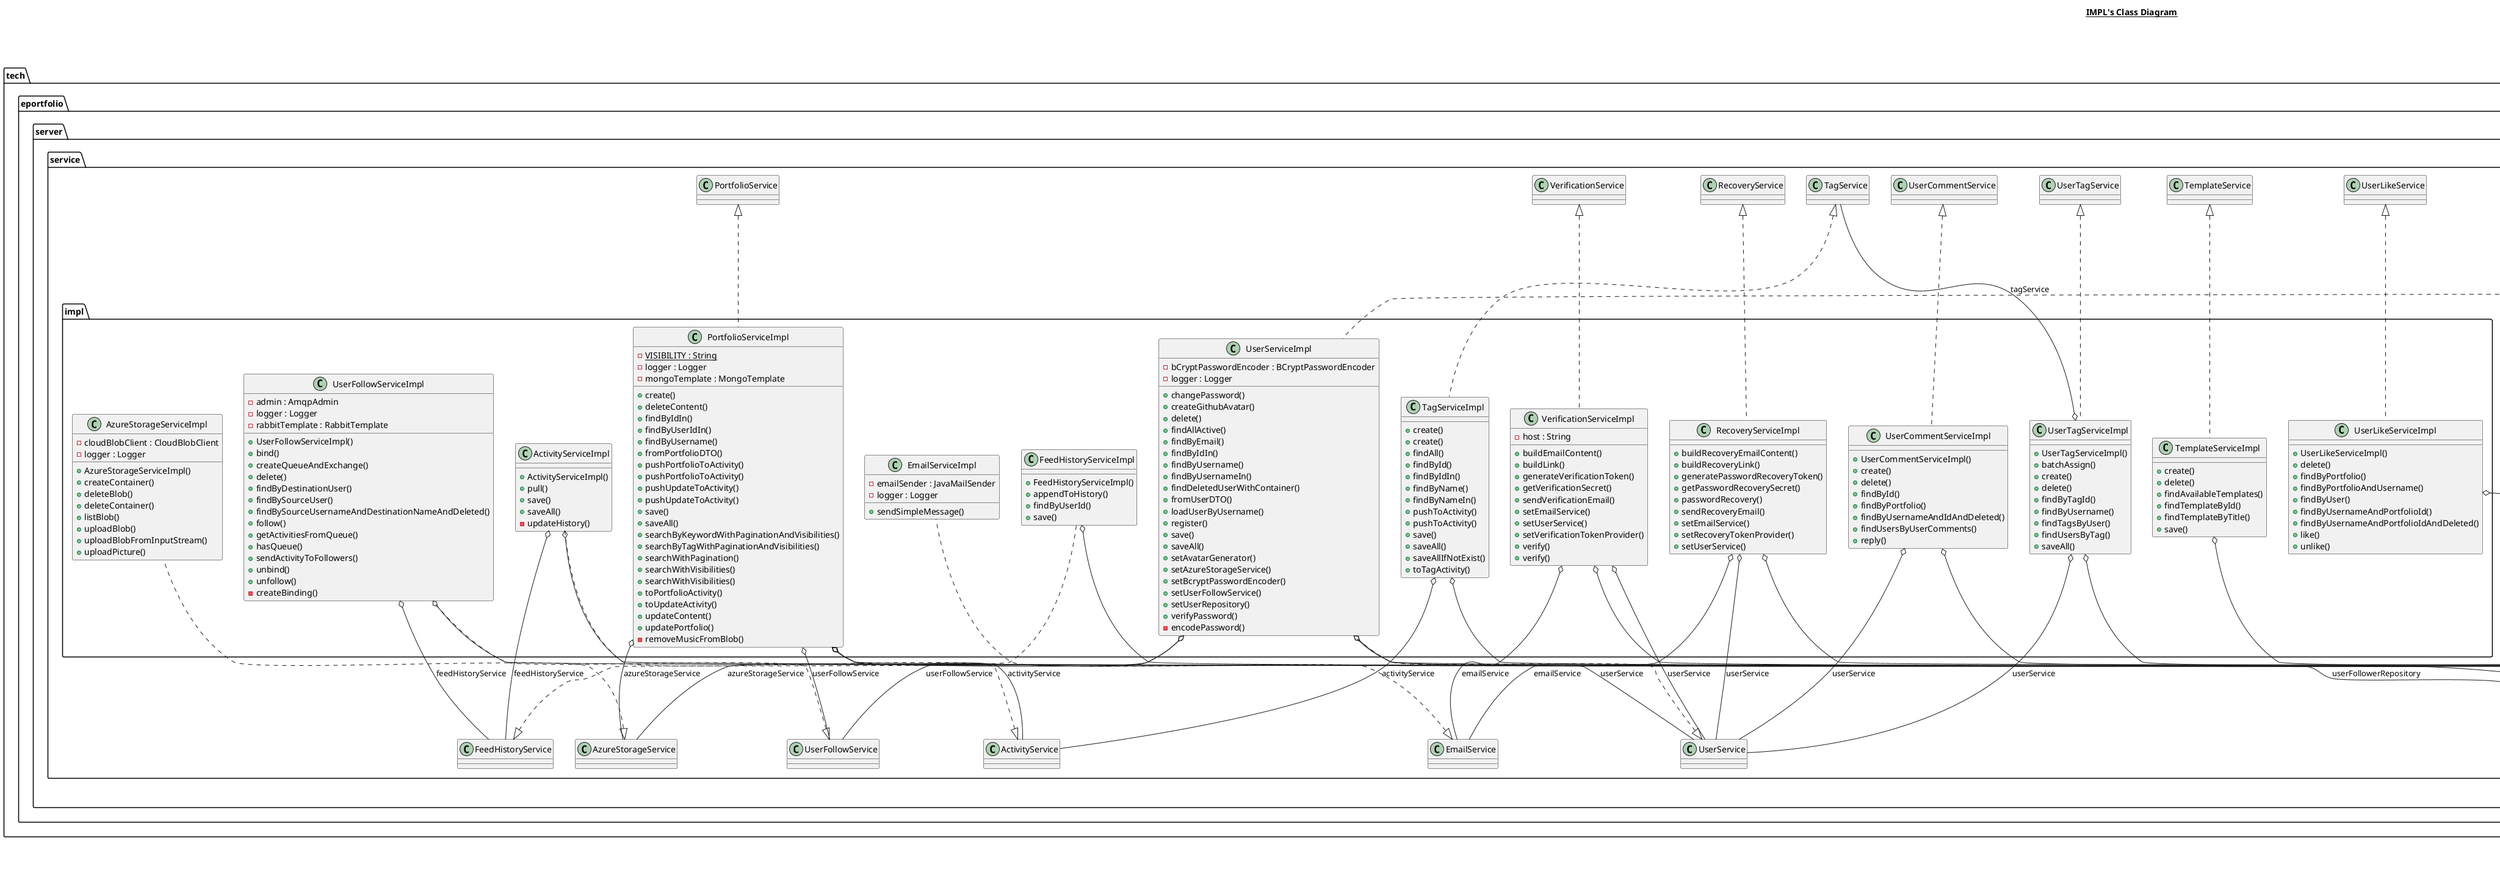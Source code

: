 @startuml

title __IMPL's Class Diagram__\n

  namespace tech.eportfolio.server {
    namespace service {
      namespace impl {
        class tech.eportfolio.server.service.impl.ActivityServiceImpl {
            + ActivityServiceImpl()
            + pull()
            + save()
            + saveAll()
            - updateHistory()
        }
      }
    }
  }
  

  namespace tech.eportfolio.server {
    namespace service {
      namespace impl {
        class tech.eportfolio.server.service.impl.AzureStorageServiceImpl {
            - cloudBlobClient : CloudBlobClient
            - logger : Logger
            + AzureStorageServiceImpl()
            + createContainer()
            + deleteBlob()
            + deleteContainer()
            + listBlob()
            + uploadBlob()
            + uploadBlobFromInputStream()
            + uploadPicture()
        }
      }
    }
  }
  

  namespace tech.eportfolio.server {
    namespace service {
      namespace impl {
        class tech.eportfolio.server.service.impl.EmailServiceImpl {
            - emailSender : JavaMailSender
            - logger : Logger
            + sendSimpleMessage()
        }
      }
    }
  }
  

  namespace tech.eportfolio.server {
    namespace service {
      namespace impl {
        class tech.eportfolio.server.service.impl.FeedHistoryServiceImpl {
            + FeedHistoryServiceImpl()
            + appendToHistory()
            + findByUserId()
            + save()
        }
      }
    }
  }
  

  namespace tech.eportfolio.server {
    namespace service {
      namespace impl {
        class tech.eportfolio.server.service.impl.PortfolioServiceImpl {
            {static} - VISIBILITY : String
            - logger : Logger
            - mongoTemplate : MongoTemplate
            + create()
            + deleteContent()
            + findByIdIn()
            + findByUserIdIn()
            + findByUsername()
            + fromPortfolioDTO()
            + pushPortfolioToActivity()
            + pushPortfolioToActivity()
            + pushUpdateToActivity()
            + pushUpdateToActivity()
            + save()
            + saveAll()
            + searchByKeywordWithPaginationAndVisibilities()
            + searchByTagWithPaginationAndVisibilities()
            + searchWithPagination()
            + searchWithVisibilities()
            + searchWithVisibilities()
            + toPortfolioActivity()
            + toUpdateActivity()
            + updateContent()
            + updatePortfolio()
            - removeMusicFromBlob()
        }
      }
    }
  }
  

  namespace tech.eportfolio.server {
    namespace service {
      namespace impl {
        class tech.eportfolio.server.service.impl.RecoveryServiceImpl {
            + buildRecoveryEmailContent()
            + buildRecoveryLink()
            + generatePasswordRecoveryToken()
            + getPasswordRecoverySecret()
            + passwordRecovery()
            + sendRecoveryEmail()
            + setEmailService()
            + setRecoveryTokenProvider()
            + setUserService()
        }
      }
    }
  }
  

  namespace tech.eportfolio.server {
    namespace service {
      namespace impl {
        class tech.eportfolio.server.service.impl.TagServiceImpl {
            + create()
            + create()
            + findAll()
            + findById()
            + findByIdIn()
            + findByName()
            + findByNameIn()
            + pushToActivity()
            + pushToActivity()
            + save()
            + saveAll()
            + saveAllIfNotExist()
            + toTagActivity()
        }
      }
    }
  }
  

  namespace tech.eportfolio.server {
    namespace service {
      namespace impl {
        class tech.eportfolio.server.service.impl.TemplateServiceImpl {
            + create()
            + delete()
            + findAvailableTemplates()
            + findTemplateById()
            + findTemplateByTitle()
            + save()
        }
      }
    }
  }
  

  namespace tech.eportfolio.server {
    namespace service {
      namespace impl {
        class tech.eportfolio.server.service.impl.UserCommentServiceImpl {
            + UserCommentServiceImpl()
            + create()
            + delete()
            + findById()
            + findByPortfolio()
            + findByUsernameAndIdAndDeleted()
            + findUsersByUserComments()
            + reply()
        }
      }
    }
  }
  

  namespace tech.eportfolio.server {
    namespace service {
      namespace impl {
        class tech.eportfolio.server.service.impl.UserFollowServiceImpl {
            - admin : AmqpAdmin
            - logger : Logger
            - rabbitTemplate : RabbitTemplate
            + UserFollowServiceImpl()
            + bind()
            + createQueueAndExchange()
            + delete()
            + findByDestinationUser()
            + findBySourceUser()
            + findBySourceUsernameAndDestinationNameAndDeleted()
            + follow()
            + getActivitiesFromQueue()
            + hasQueue()
            + sendActivityToFollowers()
            + unbind()
            + unfollow()
            - createBinding()
        }
      }
    }
  }
  

  namespace tech.eportfolio.server {
    namespace service {
      namespace impl {
        class tech.eportfolio.server.service.impl.UserLikeServiceImpl {
            + UserLikeServiceImpl()
            + delete()
            + findByPortfolio()
            + findByPortfolioAndUsername()
            + findByUser()
            + findByUsernameAndPortfolioId()
            + findByUsernameAndPortfolioIdAndDeleted()
            + like()
            + unlike()
        }
      }
    }
  }
  

  namespace tech.eportfolio.server {
    namespace service {
      namespace impl {
        class tech.eportfolio.server.service.impl.UserServiceImpl {
            - bCryptPasswordEncoder : BCryptPasswordEncoder
            - logger : Logger
            + changePassword()
            + createGithubAvatar()
            + delete()
            + findAllActive()
            + findByEmail()
            + findByIdIn()
            + findByUsername()
            + findByUsernameIn()
            + findDeletedUserWithContainer()
            + fromUserDTO()
            + loadUserByUsername()
            + register()
            + save()
            + saveAll()
            + setAvatarGenerator()
            + setAzureStorageService()
            + setBcryptPasswordEncoder()
            + setUserFollowService()
            + setUserRepository()
            + verifyPassword()
            - encodePassword()
        }
      }
    }
  }
  

  namespace tech.eportfolio.server {
    namespace service {
      namespace impl {
        class tech.eportfolio.server.service.impl.UserTagServiceImpl {
            + UserTagServiceImpl()
            + batchAssign()
            + create()
            + delete()
            + findByTagId()
            + findByUsername()
            + findTagsByUser()
            + findUsersByTag()
            + saveAll()
        }
      }
    }
  }
  

  namespace tech.eportfolio.server {
    namespace service {
      namespace impl {
        class tech.eportfolio.server.service.impl.VerificationServiceImpl {
            - host : String
            + buildEmailContent()
            + buildLink()
            + generateVerificationToken()
            + getVerificationSecret()
            + sendVerificationEmail()
            + setEmailService()
            + setUserService()
            + setVerificationTokenProvider()
            + verify()
            + verify()
        }
      }
    }
  }
  

  tech.eportfolio.server.service.impl.ActivityServiceImpl .up.|> tech.eportfolio.server.service.ActivityService
  tech.eportfolio.server.service.impl.ActivityServiceImpl o-- tech.eportfolio.server.repository.ActivityRepository : activityRepository
  tech.eportfolio.server.service.impl.ActivityServiceImpl o-- tech.eportfolio.server.service.FeedHistoryService : feedHistoryService
  tech.eportfolio.server.service.impl.AzureStorageServiceImpl .up.|> tech.eportfolio.server.service.AzureStorageService
  tech.eportfolio.server.service.impl.EmailServiceImpl .up.|> tech.eportfolio.server.service.EmailService
  tech.eportfolio.server.service.impl.FeedHistoryServiceImpl .up.|> tech.eportfolio.server.service.FeedHistoryService
  tech.eportfolio.server.service.impl.FeedHistoryServiceImpl o-- tech.eportfolio.server.repository.FeedHistoryRepository : feedHistoryRepository
  tech.eportfolio.server.service.impl.PortfolioServiceImpl .up.|> tech.eportfolio.server.service.PortfolioService
  tech.eportfolio.server.service.impl.PortfolioServiceImpl o-- tech.eportfolio.server.service.ActivityService : activityService
  tech.eportfolio.server.service.impl.PortfolioServiceImpl o-- tech.eportfolio.server.service.AzureStorageService : azureStorageService
  tech.eportfolio.server.service.impl.PortfolioServiceImpl o-- tech.eportfolio.server.repository.PortfolioRepository : portfolioRepository
  tech.eportfolio.server.service.impl.PortfolioServiceImpl o-- tech.eportfolio.server.service.UserFollowService : userFollowService
  tech.eportfolio.server.service.impl.PortfolioServiceImpl o-- tech.eportfolio.server.service.UserService : userService
  tech.eportfolio.server.service.impl.RecoveryServiceImpl .up.|> tech.eportfolio.server.service.RecoveryService
  tech.eportfolio.server.service.impl.RecoveryServiceImpl o-- tech.eportfolio.server.service.EmailService : emailService
  tech.eportfolio.server.service.impl.RecoveryServiceImpl o-- tech.eportfolio.server.common.utility.JWTTokenProvider : recoveryTokenProvider
  tech.eportfolio.server.service.impl.RecoveryServiceImpl o-- tech.eportfolio.server.service.UserService : userService
  tech.eportfolio.server.service.impl.TagServiceImpl .up.|> tech.eportfolio.server.service.TagService
  tech.eportfolio.server.service.impl.TagServiceImpl o-- tech.eportfolio.server.service.ActivityService : activityService
  tech.eportfolio.server.service.impl.TagServiceImpl o-- tech.eportfolio.server.repository.TagRepository : tagRepository
  tech.eportfolio.server.service.impl.TemplateServiceImpl .up.|> tech.eportfolio.server.service.TemplateService
  tech.eportfolio.server.service.impl.TemplateServiceImpl o-- tech.eportfolio.server.repository.TemplateRepository : templateRepository
  tech.eportfolio.server.service.impl.UserCommentServiceImpl .up.|> tech.eportfolio.server.service.UserCommentService
  tech.eportfolio.server.service.impl.UserCommentServiceImpl o-- tech.eportfolio.server.repository.UserCommentRepository : userCommentRepository
  tech.eportfolio.server.service.impl.UserCommentServiceImpl o-- tech.eportfolio.server.service.UserService : userService
  tech.eportfolio.server.service.impl.UserFollowServiceImpl .up.|> tech.eportfolio.server.service.UserFollowService
  tech.eportfolio.server.service.impl.UserFollowServiceImpl o-- tech.eportfolio.server.service.FeedHistoryService : feedHistoryService
  tech.eportfolio.server.service.impl.UserFollowServiceImpl o-- tech.eportfolio.server.repository.UserFollowRepository : userFollowerRepository
  tech.eportfolio.server.service.impl.UserLikeServiceImpl .up.|> tech.eportfolio.server.service.UserLikeService
  tech.eportfolio.server.service.impl.UserLikeServiceImpl o-- tech.eportfolio.server.repository.UserLikeRepository : userLikeRepository
  tech.eportfolio.server.service.impl.UserServiceImpl .up.|> org.springframework.security.core.userdetails.UserDetailsService
  tech.eportfolio.server.service.impl.UserServiceImpl .up.|> tech.eportfolio.server.service.UserService
  tech.eportfolio.server.service.impl.UserServiceImpl o-- tech.eportfolio.server.common.utility.AvatarGenerator : avatarGenerator
  tech.eportfolio.server.service.impl.UserServiceImpl o-- tech.eportfolio.server.service.AzureStorageService : azureStorageService
  tech.eportfolio.server.service.impl.UserServiceImpl o-- tech.eportfolio.server.service.UserFollowService : userFollowService
  tech.eportfolio.server.service.impl.UserServiceImpl o-- tech.eportfolio.server.repository.UserRepository : userRepository
  tech.eportfolio.server.service.impl.UserTagServiceImpl .up.|> tech.eportfolio.server.service.UserTagService
  tech.eportfolio.server.service.impl.UserTagServiceImpl o-- tech.eportfolio.server.service.TagService : tagService
  tech.eportfolio.server.service.impl.UserTagServiceImpl o-- tech.eportfolio.server.service.UserService : userService
  tech.eportfolio.server.service.impl.UserTagServiceImpl o-- tech.eportfolio.server.repository.UserTagRepository : userTagRepository
  tech.eportfolio.server.service.impl.VerificationServiceImpl .up.|> tech.eportfolio.server.service.VerificationService
  tech.eportfolio.server.service.impl.VerificationServiceImpl o-- tech.eportfolio.server.service.EmailService : emailService
  tech.eportfolio.server.service.impl.VerificationServiceImpl o-- tech.eportfolio.server.service.UserService : userService
  tech.eportfolio.server.service.impl.VerificationServiceImpl o-- tech.eportfolio.server.common.utility.JWTTokenProvider : verificationTokenProvider


right footer


PlantUML diagram generated by SketchIt! (https://bitbucket.org/pmesmeur/sketch.it)
For more information about this tool, please contact philippe.mesmeur@gmail.com
endfooter

@enduml
